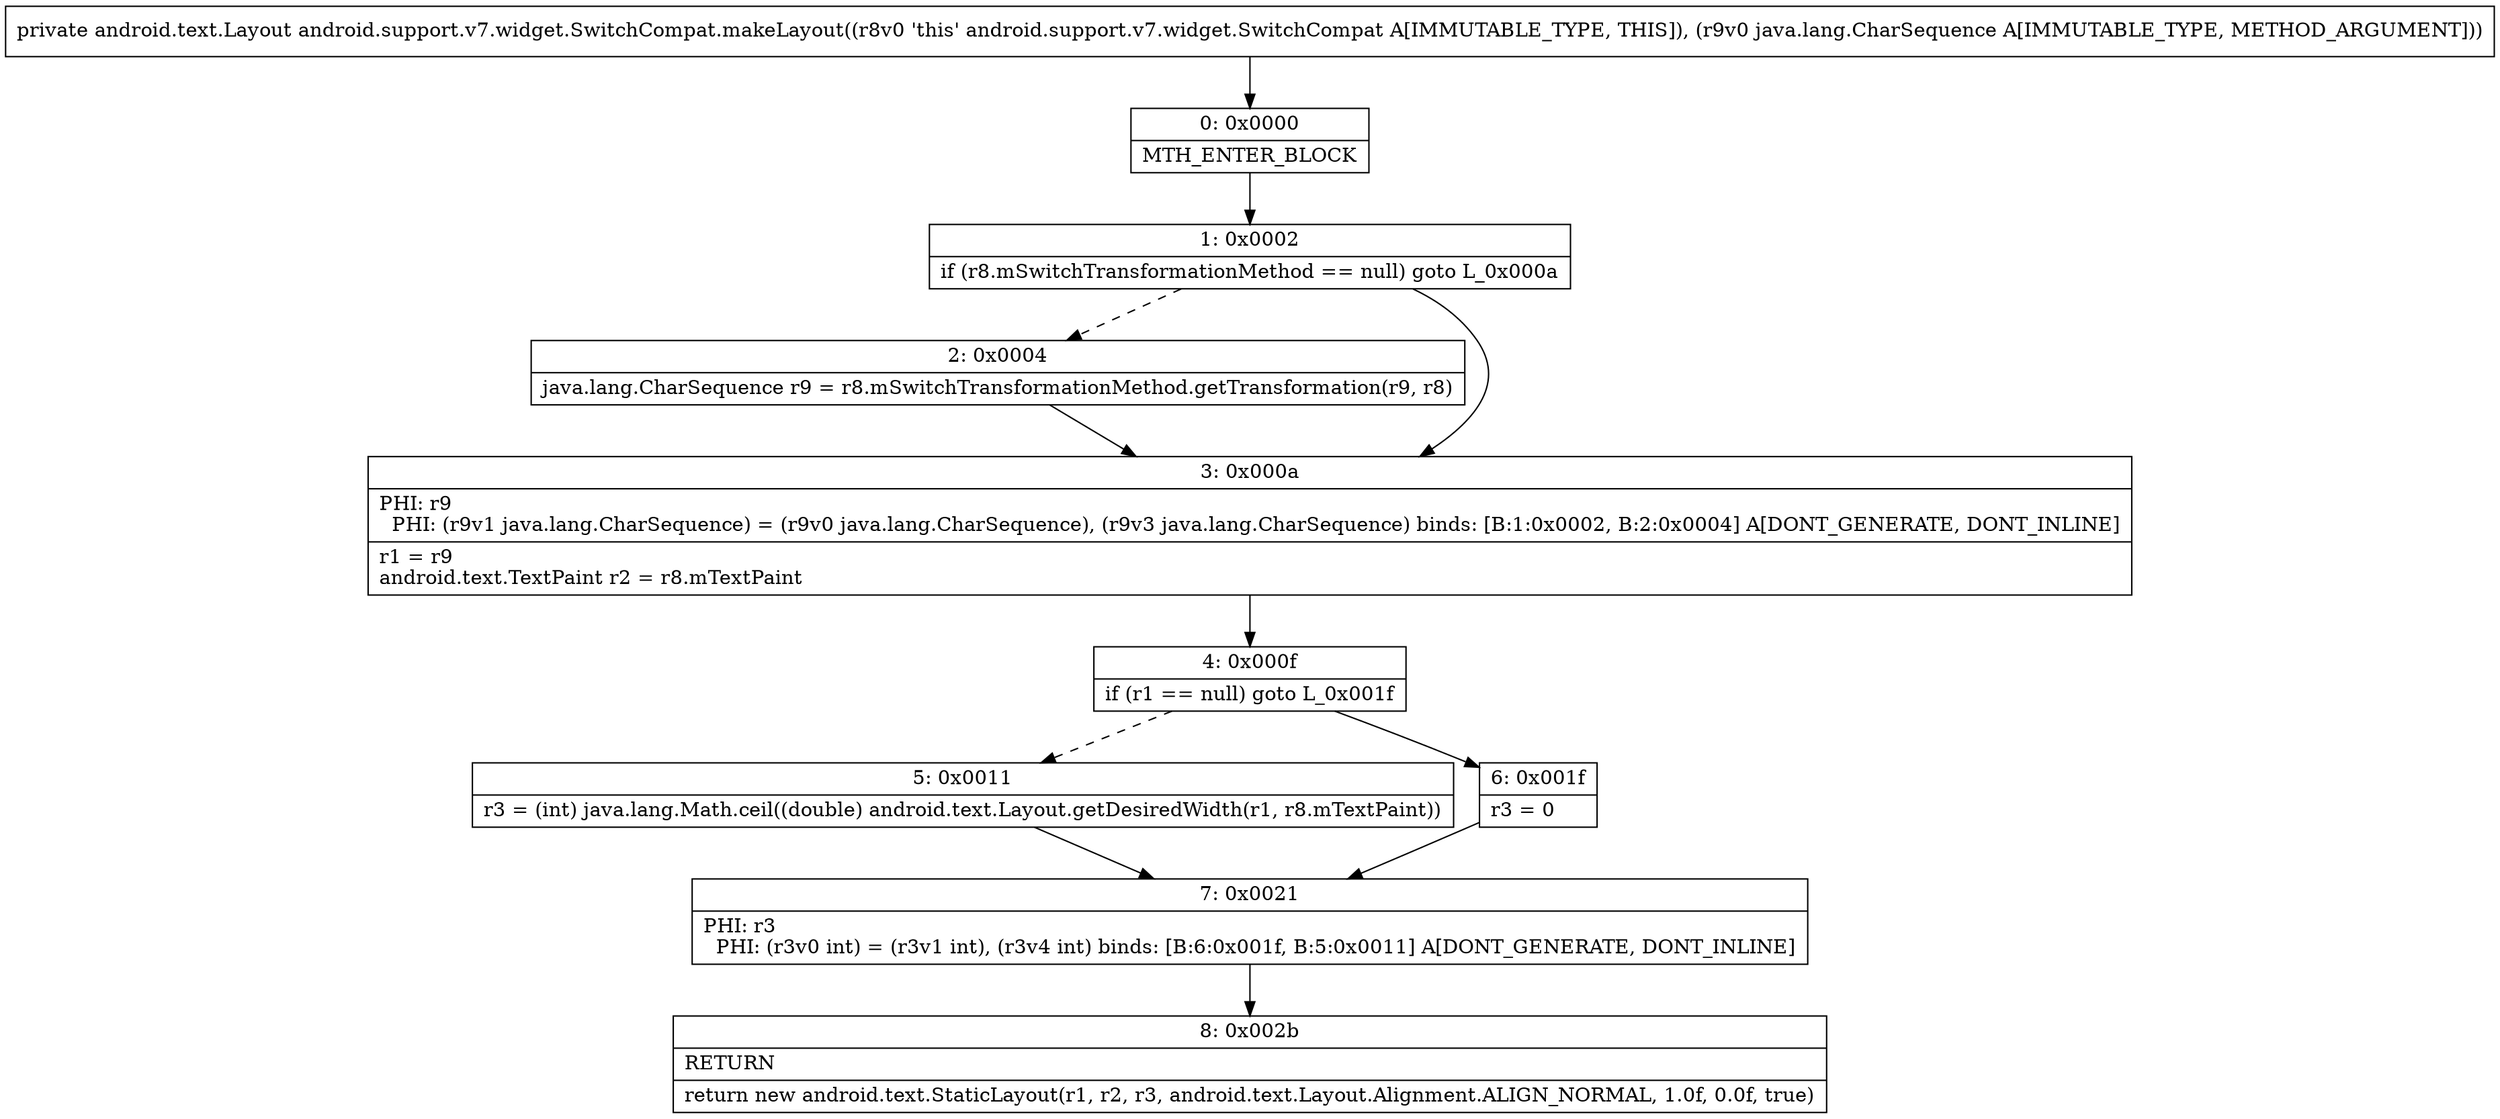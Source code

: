 digraph "CFG forandroid.support.v7.widget.SwitchCompat.makeLayout(Ljava\/lang\/CharSequence;)Landroid\/text\/Layout;" {
Node_0 [shape=record,label="{0\:\ 0x0000|MTH_ENTER_BLOCK\l}"];
Node_1 [shape=record,label="{1\:\ 0x0002|if (r8.mSwitchTransformationMethod == null) goto L_0x000a\l}"];
Node_2 [shape=record,label="{2\:\ 0x0004|java.lang.CharSequence r9 = r8.mSwitchTransformationMethod.getTransformation(r9, r8)\l}"];
Node_3 [shape=record,label="{3\:\ 0x000a|PHI: r9 \l  PHI: (r9v1 java.lang.CharSequence) = (r9v0 java.lang.CharSequence), (r9v3 java.lang.CharSequence) binds: [B:1:0x0002, B:2:0x0004] A[DONT_GENERATE, DONT_INLINE]\l|r1 = r9\landroid.text.TextPaint r2 = r8.mTextPaint\l}"];
Node_4 [shape=record,label="{4\:\ 0x000f|if (r1 == null) goto L_0x001f\l}"];
Node_5 [shape=record,label="{5\:\ 0x0011|r3 = (int) java.lang.Math.ceil((double) android.text.Layout.getDesiredWidth(r1, r8.mTextPaint))\l}"];
Node_6 [shape=record,label="{6\:\ 0x001f|r3 = 0\l}"];
Node_7 [shape=record,label="{7\:\ 0x0021|PHI: r3 \l  PHI: (r3v0 int) = (r3v1 int), (r3v4 int) binds: [B:6:0x001f, B:5:0x0011] A[DONT_GENERATE, DONT_INLINE]\l}"];
Node_8 [shape=record,label="{8\:\ 0x002b|RETURN\l|return new android.text.StaticLayout(r1, r2, r3, android.text.Layout.Alignment.ALIGN_NORMAL, 1.0f, 0.0f, true)\l}"];
MethodNode[shape=record,label="{private android.text.Layout android.support.v7.widget.SwitchCompat.makeLayout((r8v0 'this' android.support.v7.widget.SwitchCompat A[IMMUTABLE_TYPE, THIS]), (r9v0 java.lang.CharSequence A[IMMUTABLE_TYPE, METHOD_ARGUMENT])) }"];
MethodNode -> Node_0;
Node_0 -> Node_1;
Node_1 -> Node_2[style=dashed];
Node_1 -> Node_3;
Node_2 -> Node_3;
Node_3 -> Node_4;
Node_4 -> Node_5[style=dashed];
Node_4 -> Node_6;
Node_5 -> Node_7;
Node_6 -> Node_7;
Node_7 -> Node_8;
}

